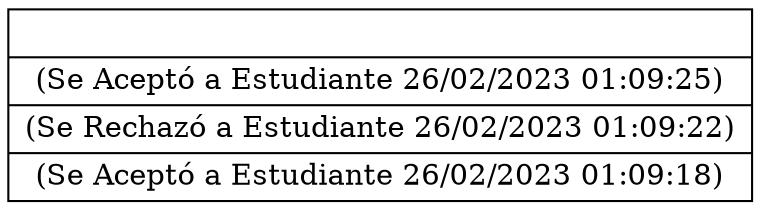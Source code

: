digraph pila{
rankdir=LR;
node[shape = record]nodo0 [label="|(Se Aceptó a Estudiante 26/02/2023 01:09:25)|(Se Rechazó a Estudiante 26/02/2023 01:09:22)|(Se Aceptó a Estudiante 26/02/2023 01:09:18)"]; 
}